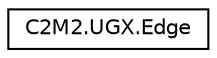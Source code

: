 digraph "Graphical Class Hierarchy"
{
 // LATEX_PDF_SIZE
  edge [fontname="Helvetica",fontsize="10",labelfontname="Helvetica",labelfontsize="10"];
  node [fontname="Helvetica",fontsize="10",shape=record];
  rankdir="LR";
  Node0 [label="C2M2.UGX.Edge",height=0.2,width=0.4,color="black", fillcolor="white", style="filled",URL="$d7/d50/struct_c2_m2_1_1_u_g_x_1_1_edge.html",tooltip="Immutable edge representation"];
}
